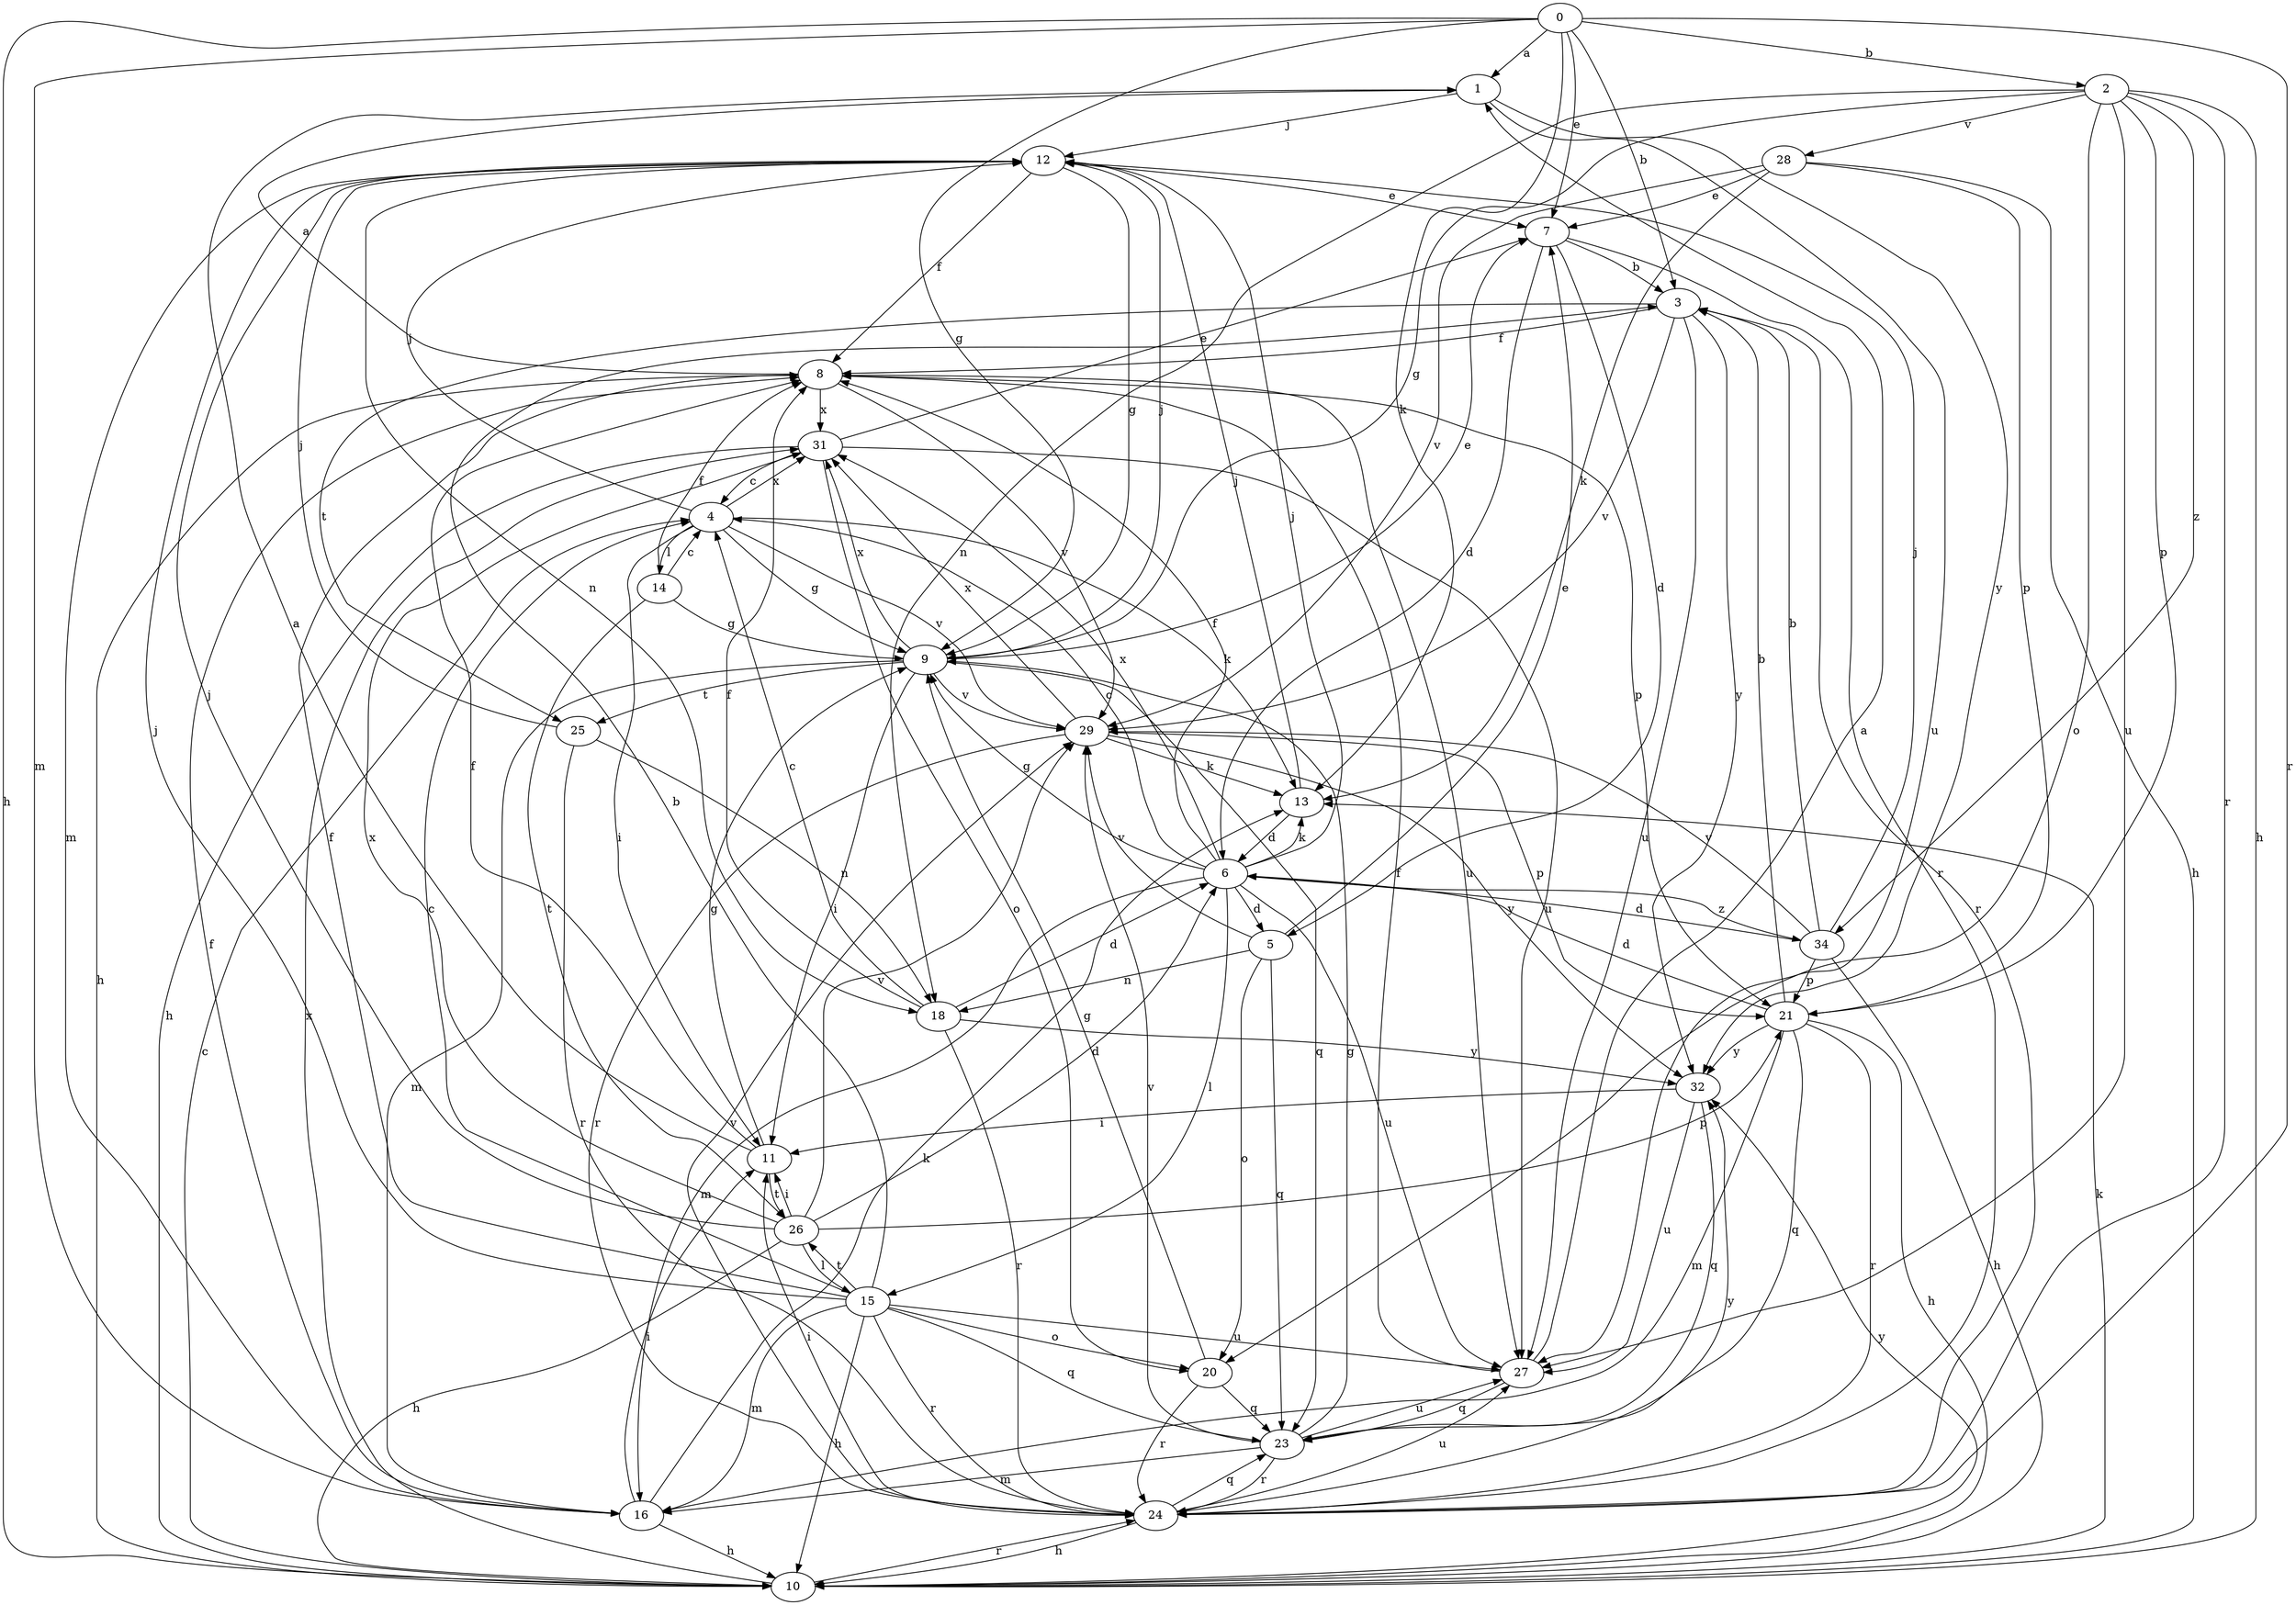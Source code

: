 strict digraph  {
0;
1;
2;
3;
4;
5;
6;
7;
8;
9;
10;
11;
12;
13;
14;
15;
16;
18;
20;
21;
23;
24;
25;
26;
27;
28;
29;
31;
32;
34;
0 -> 1  [label=a];
0 -> 2  [label=b];
0 -> 3  [label=b];
0 -> 7  [label=e];
0 -> 9  [label=g];
0 -> 10  [label=h];
0 -> 13  [label=k];
0 -> 16  [label=m];
0 -> 24  [label=r];
1 -> 12  [label=j];
1 -> 27  [label=u];
1 -> 32  [label=y];
2 -> 9  [label=g];
2 -> 10  [label=h];
2 -> 18  [label=n];
2 -> 20  [label=o];
2 -> 21  [label=p];
2 -> 24  [label=r];
2 -> 27  [label=u];
2 -> 28  [label=v];
2 -> 34  [label=z];
3 -> 8  [label=f];
3 -> 24  [label=r];
3 -> 25  [label=t];
3 -> 27  [label=u];
3 -> 29  [label=v];
3 -> 32  [label=y];
4 -> 9  [label=g];
4 -> 11  [label=i];
4 -> 12  [label=j];
4 -> 13  [label=k];
4 -> 14  [label=l];
4 -> 29  [label=v];
4 -> 31  [label=x];
5 -> 7  [label=e];
5 -> 18  [label=n];
5 -> 20  [label=o];
5 -> 23  [label=q];
5 -> 29  [label=v];
6 -> 4  [label=c];
6 -> 5  [label=d];
6 -> 8  [label=f];
6 -> 9  [label=g];
6 -> 12  [label=j];
6 -> 13  [label=k];
6 -> 15  [label=l];
6 -> 16  [label=m];
6 -> 27  [label=u];
6 -> 31  [label=x];
6 -> 34  [label=z];
7 -> 3  [label=b];
7 -> 5  [label=d];
7 -> 6  [label=d];
7 -> 24  [label=r];
8 -> 1  [label=a];
8 -> 10  [label=h];
8 -> 21  [label=p];
8 -> 27  [label=u];
8 -> 29  [label=v];
8 -> 31  [label=x];
9 -> 7  [label=e];
9 -> 11  [label=i];
9 -> 12  [label=j];
9 -> 16  [label=m];
9 -> 23  [label=q];
9 -> 25  [label=t];
9 -> 29  [label=v];
9 -> 31  [label=x];
10 -> 4  [label=c];
10 -> 13  [label=k];
10 -> 24  [label=r];
10 -> 31  [label=x];
10 -> 32  [label=y];
11 -> 1  [label=a];
11 -> 8  [label=f];
11 -> 9  [label=g];
11 -> 26  [label=t];
12 -> 7  [label=e];
12 -> 8  [label=f];
12 -> 9  [label=g];
12 -> 16  [label=m];
12 -> 18  [label=n];
13 -> 6  [label=d];
13 -> 12  [label=j];
14 -> 4  [label=c];
14 -> 8  [label=f];
14 -> 9  [label=g];
14 -> 26  [label=t];
15 -> 3  [label=b];
15 -> 4  [label=c];
15 -> 8  [label=f];
15 -> 10  [label=h];
15 -> 12  [label=j];
15 -> 16  [label=m];
15 -> 20  [label=o];
15 -> 23  [label=q];
15 -> 24  [label=r];
15 -> 26  [label=t];
15 -> 27  [label=u];
16 -> 8  [label=f];
16 -> 10  [label=h];
16 -> 11  [label=i];
16 -> 13  [label=k];
18 -> 4  [label=c];
18 -> 6  [label=d];
18 -> 8  [label=f];
18 -> 24  [label=r];
18 -> 32  [label=y];
20 -> 9  [label=g];
20 -> 23  [label=q];
20 -> 24  [label=r];
21 -> 3  [label=b];
21 -> 6  [label=d];
21 -> 10  [label=h];
21 -> 16  [label=m];
21 -> 23  [label=q];
21 -> 24  [label=r];
21 -> 32  [label=y];
23 -> 9  [label=g];
23 -> 16  [label=m];
23 -> 24  [label=r];
23 -> 27  [label=u];
23 -> 29  [label=v];
24 -> 10  [label=h];
24 -> 11  [label=i];
24 -> 23  [label=q];
24 -> 27  [label=u];
24 -> 29  [label=v];
24 -> 32  [label=y];
25 -> 12  [label=j];
25 -> 18  [label=n];
25 -> 24  [label=r];
26 -> 6  [label=d];
26 -> 10  [label=h];
26 -> 11  [label=i];
26 -> 12  [label=j];
26 -> 15  [label=l];
26 -> 21  [label=p];
26 -> 29  [label=v];
26 -> 31  [label=x];
27 -> 1  [label=a];
27 -> 8  [label=f];
27 -> 23  [label=q];
28 -> 7  [label=e];
28 -> 10  [label=h];
28 -> 13  [label=k];
28 -> 21  [label=p];
28 -> 29  [label=v];
29 -> 13  [label=k];
29 -> 21  [label=p];
29 -> 24  [label=r];
29 -> 31  [label=x];
29 -> 32  [label=y];
31 -> 4  [label=c];
31 -> 7  [label=e];
31 -> 10  [label=h];
31 -> 20  [label=o];
31 -> 27  [label=u];
32 -> 11  [label=i];
32 -> 23  [label=q];
32 -> 27  [label=u];
34 -> 3  [label=b];
34 -> 6  [label=d];
34 -> 10  [label=h];
34 -> 12  [label=j];
34 -> 21  [label=p];
34 -> 29  [label=v];
}
